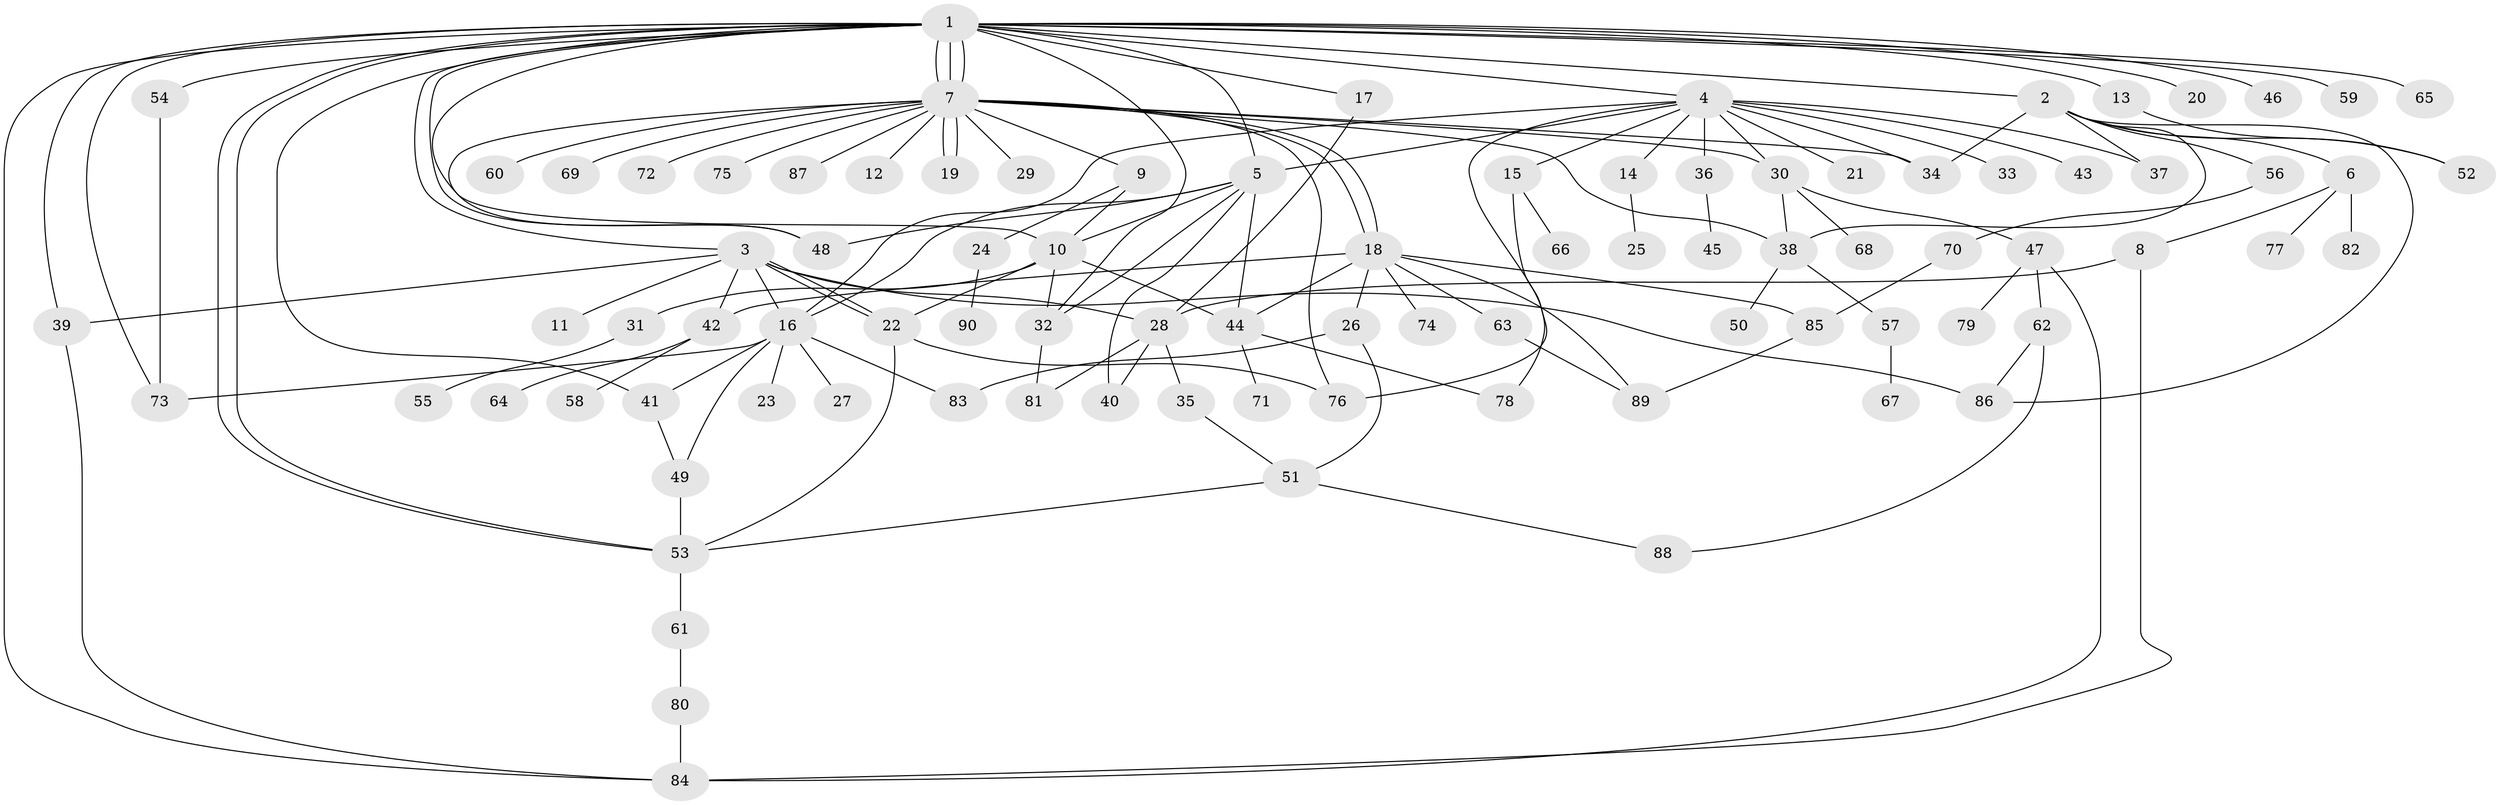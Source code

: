 // coarse degree distribution, {32: 0.016129032258064516, 8: 0.04838709677419355, 13: 0.016129032258064516, 3: 0.14516129032258066, 6: 0.04838709677419355, 7: 0.06451612903225806, 1: 0.3870967741935484, 2: 0.1935483870967742, 4: 0.08064516129032258}
// Generated by graph-tools (version 1.1) at 2025/41/03/06/25 10:41:47]
// undirected, 90 vertices, 142 edges
graph export_dot {
graph [start="1"]
  node [color=gray90,style=filled];
  1;
  2;
  3;
  4;
  5;
  6;
  7;
  8;
  9;
  10;
  11;
  12;
  13;
  14;
  15;
  16;
  17;
  18;
  19;
  20;
  21;
  22;
  23;
  24;
  25;
  26;
  27;
  28;
  29;
  30;
  31;
  32;
  33;
  34;
  35;
  36;
  37;
  38;
  39;
  40;
  41;
  42;
  43;
  44;
  45;
  46;
  47;
  48;
  49;
  50;
  51;
  52;
  53;
  54;
  55;
  56;
  57;
  58;
  59;
  60;
  61;
  62;
  63;
  64;
  65;
  66;
  67;
  68;
  69;
  70;
  71;
  72;
  73;
  74;
  75;
  76;
  77;
  78;
  79;
  80;
  81;
  82;
  83;
  84;
  85;
  86;
  87;
  88;
  89;
  90;
  1 -- 2;
  1 -- 3;
  1 -- 4;
  1 -- 5;
  1 -- 7;
  1 -- 7;
  1 -- 7;
  1 -- 10;
  1 -- 13;
  1 -- 17;
  1 -- 20;
  1 -- 32;
  1 -- 39;
  1 -- 41;
  1 -- 46;
  1 -- 48;
  1 -- 53;
  1 -- 53;
  1 -- 54;
  1 -- 59;
  1 -- 65;
  1 -- 73;
  1 -- 84;
  2 -- 6;
  2 -- 34;
  2 -- 37;
  2 -- 38;
  2 -- 52;
  2 -- 56;
  2 -- 86;
  3 -- 11;
  3 -- 16;
  3 -- 22;
  3 -- 22;
  3 -- 28;
  3 -- 39;
  3 -- 42;
  3 -- 86;
  4 -- 5;
  4 -- 14;
  4 -- 15;
  4 -- 16;
  4 -- 21;
  4 -- 30;
  4 -- 33;
  4 -- 34;
  4 -- 36;
  4 -- 37;
  4 -- 43;
  4 -- 78;
  5 -- 10;
  5 -- 16;
  5 -- 32;
  5 -- 40;
  5 -- 44;
  5 -- 48;
  6 -- 8;
  6 -- 77;
  6 -- 82;
  7 -- 9;
  7 -- 12;
  7 -- 18;
  7 -- 18;
  7 -- 19;
  7 -- 19;
  7 -- 29;
  7 -- 30;
  7 -- 34;
  7 -- 38;
  7 -- 48;
  7 -- 60;
  7 -- 69;
  7 -- 72;
  7 -- 75;
  7 -- 76;
  7 -- 87;
  8 -- 28;
  8 -- 84;
  9 -- 10;
  9 -- 24;
  10 -- 22;
  10 -- 31;
  10 -- 32;
  10 -- 44;
  13 -- 52;
  14 -- 25;
  15 -- 66;
  15 -- 76;
  16 -- 23;
  16 -- 27;
  16 -- 41;
  16 -- 49;
  16 -- 73;
  16 -- 83;
  17 -- 28;
  18 -- 26;
  18 -- 42;
  18 -- 44;
  18 -- 63;
  18 -- 74;
  18 -- 85;
  18 -- 89;
  22 -- 53;
  22 -- 76;
  24 -- 90;
  26 -- 51;
  26 -- 83;
  28 -- 35;
  28 -- 40;
  28 -- 81;
  30 -- 38;
  30 -- 47;
  30 -- 68;
  31 -- 55;
  32 -- 81;
  35 -- 51;
  36 -- 45;
  38 -- 50;
  38 -- 57;
  39 -- 84;
  41 -- 49;
  42 -- 58;
  42 -- 64;
  44 -- 71;
  44 -- 78;
  47 -- 62;
  47 -- 79;
  47 -- 84;
  49 -- 53;
  51 -- 53;
  51 -- 88;
  53 -- 61;
  54 -- 73;
  56 -- 70;
  57 -- 67;
  61 -- 80;
  62 -- 86;
  62 -- 88;
  63 -- 89;
  70 -- 85;
  80 -- 84;
  85 -- 89;
}
